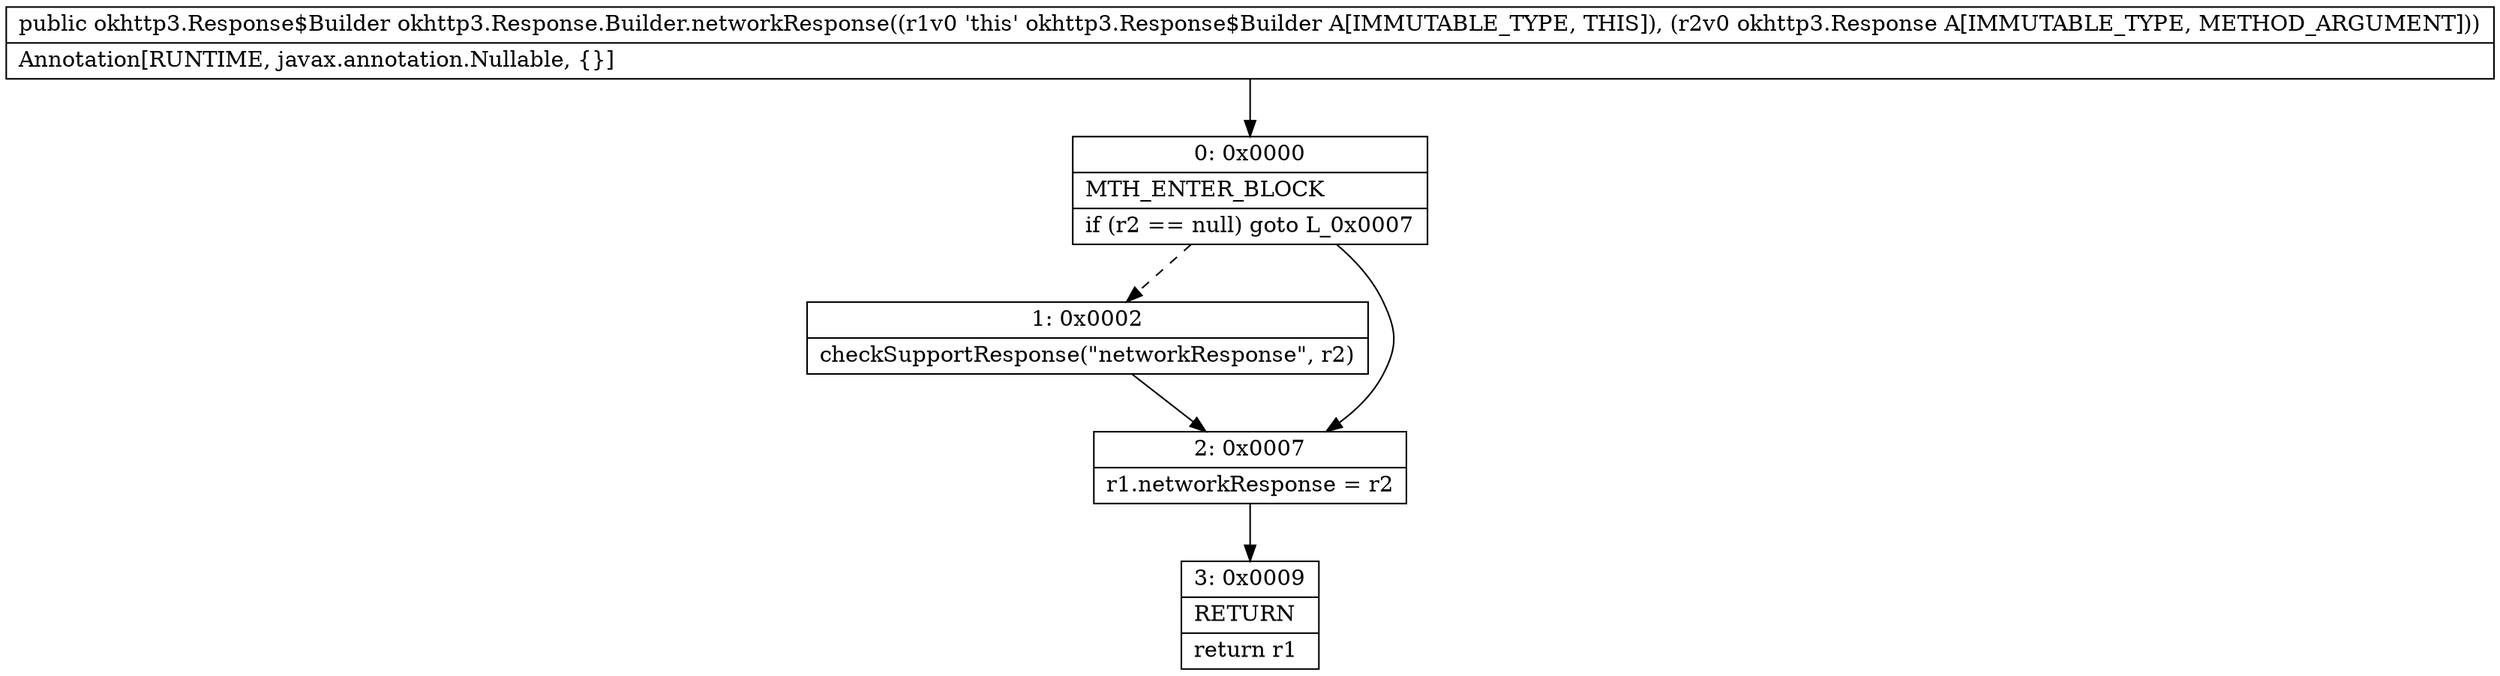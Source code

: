 digraph "CFG forokhttp3.Response.Builder.networkResponse(Lokhttp3\/Response;)Lokhttp3\/Response$Builder;" {
Node_0 [shape=record,label="{0\:\ 0x0000|MTH_ENTER_BLOCK\l|if (r2 == null) goto L_0x0007\l}"];
Node_1 [shape=record,label="{1\:\ 0x0002|checkSupportResponse(\"networkResponse\", r2)\l}"];
Node_2 [shape=record,label="{2\:\ 0x0007|r1.networkResponse = r2\l}"];
Node_3 [shape=record,label="{3\:\ 0x0009|RETURN\l|return r1\l}"];
MethodNode[shape=record,label="{public okhttp3.Response$Builder okhttp3.Response.Builder.networkResponse((r1v0 'this' okhttp3.Response$Builder A[IMMUTABLE_TYPE, THIS]), (r2v0 okhttp3.Response A[IMMUTABLE_TYPE, METHOD_ARGUMENT]))  | Annotation[RUNTIME, javax.annotation.Nullable, \{\}]\l}"];
MethodNode -> Node_0;
Node_0 -> Node_1[style=dashed];
Node_0 -> Node_2;
Node_1 -> Node_2;
Node_2 -> Node_3;
}

